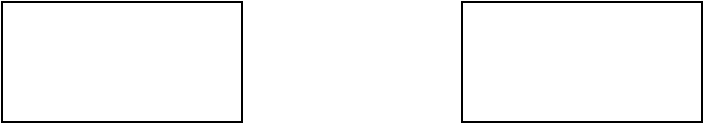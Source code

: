 <mxfile pages="1" version="11.2.3" type="github"><diagram id="HCu_XEbk2u5FEsqmCX5r" name="Page-1"><mxGraphModel dx="946" dy="617" grid="1" gridSize="10" guides="1" tooltips="1" connect="1" arrows="1" fold="1" page="1" pageScale="1" pageWidth="850" pageHeight="1100" math="0" shadow="0"><root><mxCell id="0"/><mxCell id="1" parent="0"/><mxCell id="RQ23XqDc99O6gPDPUGXq-1" value="" style="rounded=0;whiteSpace=wrap;html=1;" parent="1" vertex="1"><mxGeometry x="100" y="60" width="120" height="60" as="geometry"/></mxCell><mxCell id="mm_ijuK3tf6GVTL2CUcu-1" value="" style="rounded=0;whiteSpace=wrap;html=1;" vertex="1" parent="1"><mxGeometry x="330" y="60" width="120" height="60" as="geometry"/></mxCell></root></mxGraphModel></diagram></mxfile>